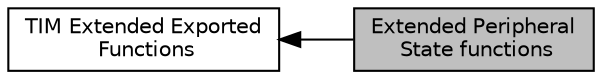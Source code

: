 digraph "Extended Peripheral State functions"
{
  edge [fontname="Helvetica",fontsize="10",labelfontname="Helvetica",labelfontsize="10"];
  node [fontname="Helvetica",fontsize="10",shape=box];
  rankdir=LR;
  Node2 [label="TIM Extended Exported\l Functions",height=0.2,width=0.4,color="black", fillcolor="white", style="filled",URL="$group__TIMEx__Exported__Functions.html",tooltip=" "];
  Node1 [label="Extended Peripheral\l State functions",height=0.2,width=0.4,color="black", fillcolor="grey75", style="filled", fontcolor="black",tooltip="Extended Peripheral State functions."];
  Node2->Node1 [shape=plaintext, dir="back", style="solid"];
}
